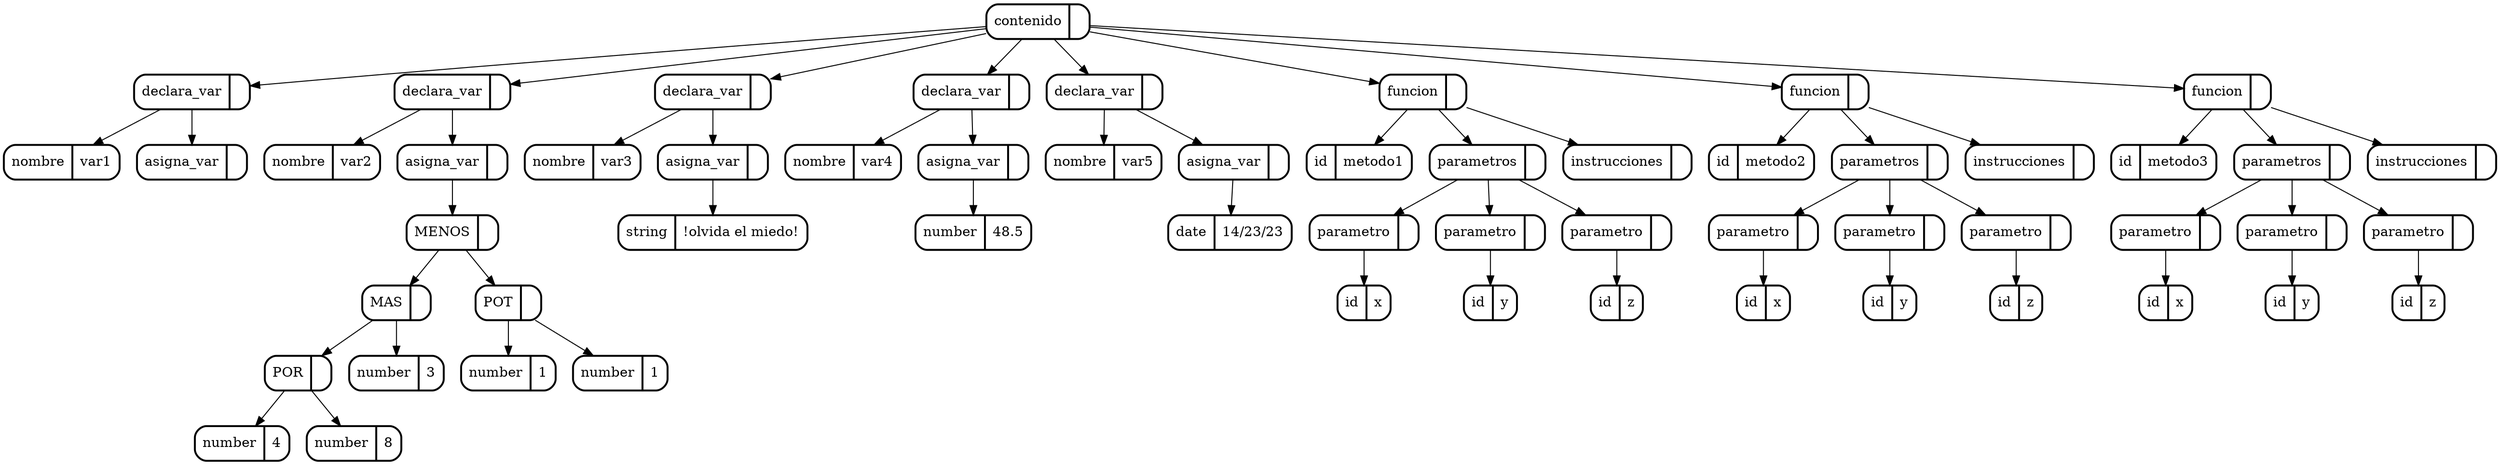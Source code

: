 digraph G {
node[shape=Mrecord]
4[label="contenido | ",style=bold]
2[label="declara_var | ",style=bold]
{4}->{2}
3[label="nombre | var1",style=bold]
{2}->{3}
1[label="asigna_var | ",style=bold]
{2}->{1}
15[label="declara_var | ",style=bold]
{4}->{15}
16[label="nombre | var2",style=bold]
{15}->{16}
14[label="asigna_var | ",style=bold]
{15}->{14}
13[label="MENOS | ",style=bold]
{14}->{13}
9[label="MAS | ",style=bold]
{13}->{9}
7[label="POR | ",style=bold]
{9}->{7}
5[label="number | 4",style=bold]
{7}->{5}
6[label="number | 8",style=bold]
{7}->{6}
8[label="number | 3",style=bold]
{9}->{8}
12[label="POT | ",style=bold]
{13}->{12}
10[label="number | 1",style=bold]
{12}->{10}
11[label="number | 1",style=bold]
{12}->{11}
19[label="declara_var | ",style=bold]
{4}->{19}
20[label="nombre | var3",style=bold]
{19}->{20}
18[label="asigna_var | ",style=bold]
{19}->{18}
17[label="string | !olvida el miedo!",style=bold]
{18}->{17}
23[label="declara_var | ",style=bold]
{4}->{23}
24[label="nombre | var4",style=bold]
{23}->{24}
22[label="asigna_var | ",style=bold]
{23}->{22}
21[label="number | 48.5",style=bold]
{22}->{21}
27[label="declara_var | ",style=bold]
{4}->{27}
28[label="nombre | var5",style=bold]
{27}->{28}
26[label="asigna_var | ",style=bold]
{27}->{26}
25[label="date | 14/23/23",style=bold]
{26}->{25}
37[label="funcion | ",style=bold]
{4}->{37}
38[label="id | metodo1",style=bold]
{37}->{38}
29[label="parametros | ",style=bold]
{37}->{29}
30[label="parametro | ",style=bold]
{29}->{30}
31[label="id | x",style=bold]
{30}->{31}
32[label="parametro | ",style=bold]
{29}->{32}
33[label="id | y",style=bold]
{32}->{33}
34[label="parametro | ",style=bold]
{29}->{34}
35[label="id | z",style=bold]
{34}->{35}
36[label="instrucciones | ",style=bold]
{37}->{36}
47[label="funcion | ",style=bold]
{4}->{47}
48[label="id | metodo2",style=bold]
{47}->{48}
39[label="parametros | ",style=bold]
{47}->{39}
40[label="parametro | ",style=bold]
{39}->{40}
41[label="id | x",style=bold]
{40}->{41}
42[label="parametro | ",style=bold]
{39}->{42}
43[label="id | y",style=bold]
{42}->{43}
44[label="parametro | ",style=bold]
{39}->{44}
45[label="id | z",style=bold]
{44}->{45}
46[label="instrucciones | ",style=bold]
{47}->{46}
57[label="funcion | ",style=bold]
{4}->{57}
58[label="id | metodo3",style=bold]
{57}->{58}
49[label="parametros | ",style=bold]
{57}->{49}
50[label="parametro | ",style=bold]
{49}->{50}
51[label="id | x",style=bold]
{50}->{51}
52[label="parametro | ",style=bold]
{49}->{52}
53[label="id | y",style=bold]
{52}->{53}
54[label="parametro | ",style=bold]
{49}->{54}
55[label="id | z",style=bold]
{54}->{55}
56[label="instrucciones | ",style=bold]
{57}->{56}

}